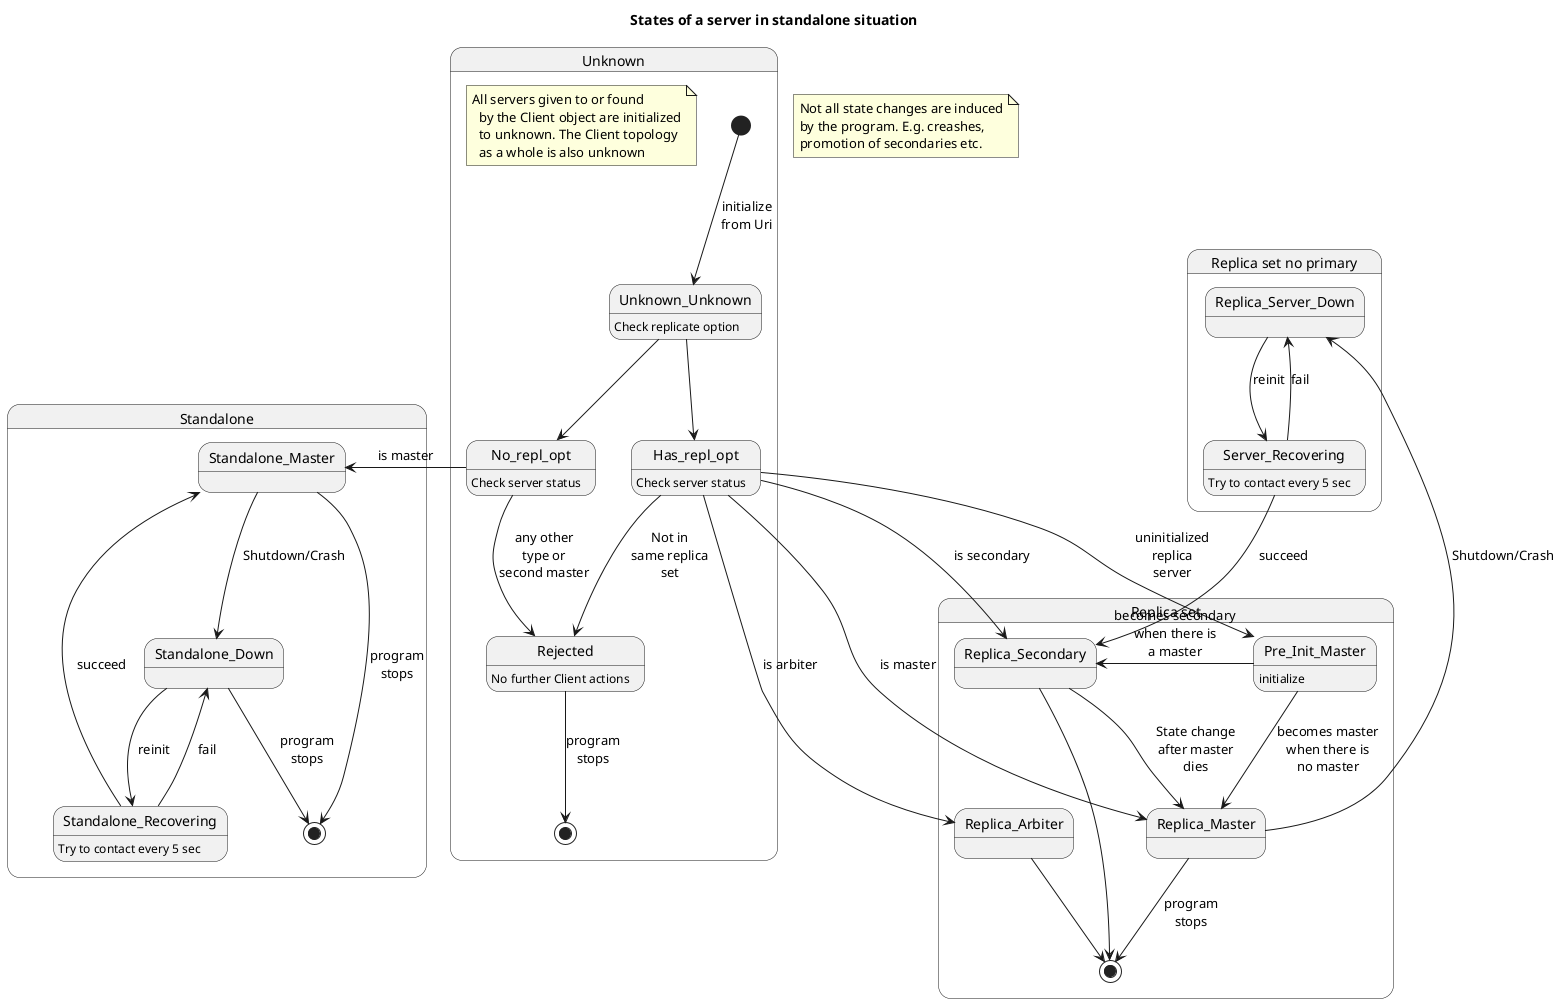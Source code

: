 @startuml

title States of a server in standalone situation

note "Not all state changes are induced\n\
by the program. E.g. creashes,\n\
promotion of secondaries etc." as N2

state Unknown {
  [*] --> Unknown_Unknown : initialize\nfrom Uri
  Unknown_Unknown : Check replicate option

  note "All servers given to or found\n\
  by the Client object are initialized\n\
  to unknown. The Client topology\n\
  as a whole is also unknown" as N1


  Unknown_Unknown --> No_repl_opt
  Unknown_Unknown --> Has_repl_opt


  No_repl_opt : Check server status
  No_repl_opt --> Rejected : any other\ntype or\nsecond master

  Rejected --> [*] : program\nstops
  Rejected : No further Client actions
}

state Standalone {
  No_repl_opt -left-> Standalone_Master : is master
  Standalone_Master --> Standalone_Down : Shutdown/Crash
  Standalone_Master --> [*] : program\nstops

  Standalone_Down --> Standalone_Recovering : reinit
  Standalone_Down --> [*] : program\nstops

  Standalone_Recovering --> Standalone_Down : fail
  Standalone_Recovering --> Standalone_Master : succeed
  Standalone_Recovering : Try to contact every 5 sec
}



state "Replica set" as Replset {
  Has_repl_opt : Check server status
  Has_repl_opt --> Rejected : Not in\nsame replica\nset
  Has_repl_opt --> Replica_Master : is master
  Has_repl_opt --> Replica_Secondary : is secondary
  Has_repl_opt --> Replica_Arbiter : is arbiter
  Has_repl_opt --> Pre_Init_Master : uninitialized\nreplica\nserver

  Replica_Master --> [*] : program\nstops

  Replica_Secondary  --> [*]
  Replica_Secondary  --> Replica_Master : State change\nafter master\ndies

  Replica_Arbiter --> [*]

  Pre_Init_Master --> Replica_Master : becomes master\nwhen there is\nno master
  Pre_Init_Master -right-> Replica_Secondary : becomes secondary\nwhen there is\na master
  Pre_Init_Master : initialize
}



state "Replica set no primary" as Replsetnoprim {
  Replica_Master -left-> Replica_Server_Down : Shutdown/Crash

  Replica_Server_Down --> Server_Recovering : reinit

  Server_Recovering --> Replica_Server_Down : fail
  Server_Recovering --> Replica_Secondary : succeed
  Server_Recovering : Try to contact every 5 sec
}


@enduml


